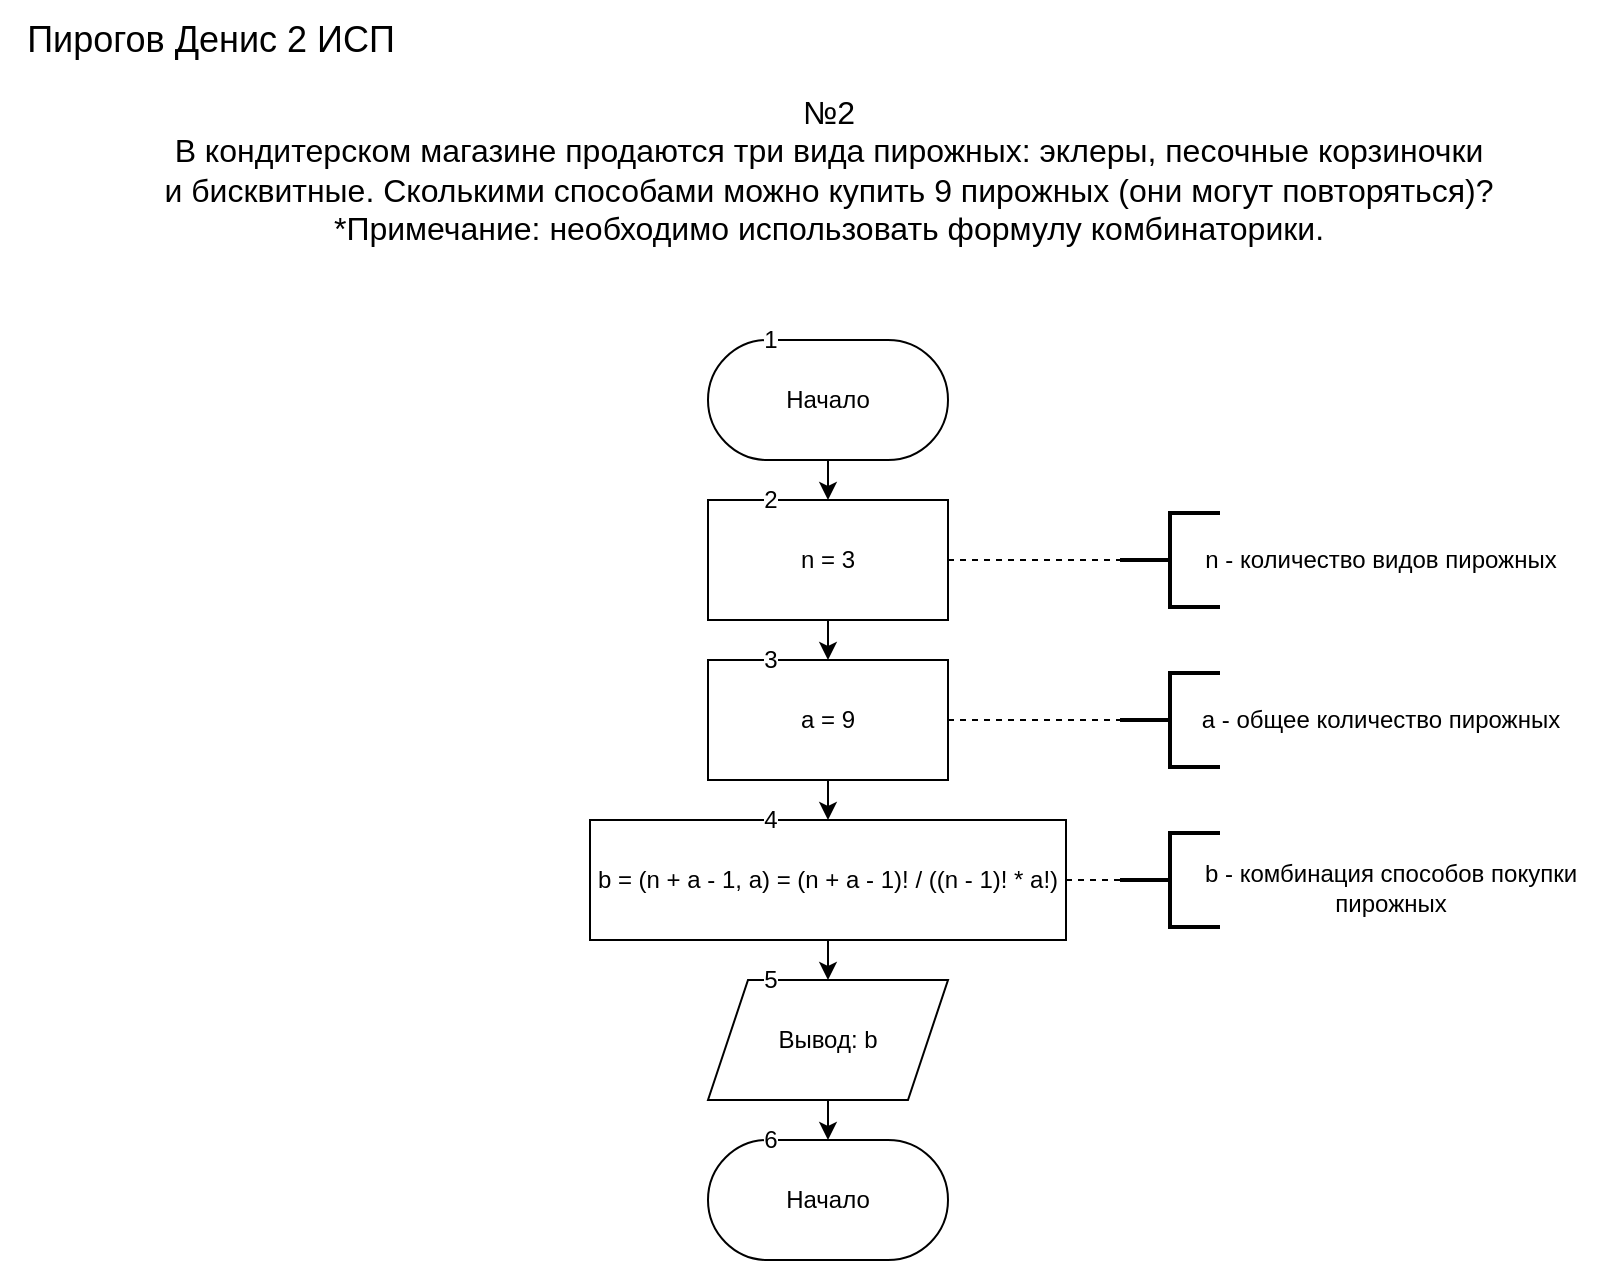 <mxfile version="22.0.4" type="device" pages="3">
  <diagram id="VXlM-bsB_AVG7MEr2hlG" name="вариант 2 задание 2">
    <mxGraphModel dx="1009" dy="550" grid="1" gridSize="10" guides="1" tooltips="1" connect="1" arrows="1" fold="1" page="1" pageScale="1" pageWidth="827" pageHeight="1169" math="0" shadow="0">
      <root>
        <mxCell id="0" />
        <mxCell id="1" parent="0" />
        <mxCell id="reueQ8cb_fLAAA-9Xz1p-1" value="&lt;font style=&quot;font-size: 18px;&quot;&gt;Пирогов Денис 2 ИСП&lt;/font&gt;" style="text;html=1;align=center;verticalAlign=middle;resizable=0;points=[];autosize=1;" parent="1" vertex="1">
          <mxGeometry width="210" height="40" as="geometry" />
        </mxCell>
        <mxCell id="reueQ8cb_fLAAA-9Xz1p-2" value="&lt;font style=&quot;font-size: 16px;&quot;&gt;№2&lt;/font&gt;&lt;div style=&quot;font-size: 16px;&quot;&gt;&lt;div style=&quot;&quot;&gt;&lt;div&gt;В кондитерском магазине продаются три вида пирожных: эклеры, песочные корзиночки&lt;/div&gt;&lt;div&gt;и бисквитные. Сколькими способами можно купить 9 пирожных (они могут повторяться)?&lt;/div&gt;&lt;div&gt;*Примечание: необходимо использовать формулу комбинаторики.&lt;/div&gt;&lt;/div&gt;&lt;/div&gt;" style="text;html=1;align=center;verticalAlign=middle;resizable=0;points=[];autosize=1;" parent="1" vertex="1">
          <mxGeometry x="69" y="40" width="690" height="90" as="geometry" />
        </mxCell>
        <mxCell id="pPmfn5CatsDgjzharsQ2-5" style="edgeStyle=orthogonalEdgeStyle;rounded=0;orthogonalLoop=1;jettySize=auto;html=1;exitX=0.5;exitY=1;exitDx=0;exitDy=0;entryX=0.5;entryY=0;entryDx=0;entryDy=0;" edge="1" parent="1" source="VqpKePB2BOsmkZLIhBc6-1" target="pPmfn5CatsDgjzharsQ2-2">
          <mxGeometry relative="1" as="geometry" />
        </mxCell>
        <mxCell id="VqpKePB2BOsmkZLIhBc6-1" value="Начало" style="rounded=1;whiteSpace=wrap;html=1;arcSize=50;" vertex="1" parent="1">
          <mxGeometry x="354" y="170" width="120" height="60" as="geometry" />
        </mxCell>
        <mxCell id="pPmfn5CatsDgjzharsQ2-1" value="1" style="text;html=1;align=center;verticalAlign=middle;resizable=0;points=[];autosize=1;strokeColor=none;fillColor=none;labelBackgroundColor=default;" vertex="1" parent="1">
          <mxGeometry x="370" y="155" width="30" height="30" as="geometry" />
        </mxCell>
        <mxCell id="pPmfn5CatsDgjzharsQ2-6" style="edgeStyle=orthogonalEdgeStyle;rounded=0;orthogonalLoop=1;jettySize=auto;html=1;exitX=0.5;exitY=1;exitDx=0;exitDy=0;entryX=0.5;entryY=0;entryDx=0;entryDy=0;" edge="1" parent="1" source="pPmfn5CatsDgjzharsQ2-2" target="pPmfn5CatsDgjzharsQ2-3">
          <mxGeometry relative="1" as="geometry" />
        </mxCell>
        <mxCell id="pPmfn5CatsDgjzharsQ2-2" value="n = 3" style="whiteSpace=wrap;html=1;" vertex="1" parent="1">
          <mxGeometry x="354" y="250" width="120" height="60" as="geometry" />
        </mxCell>
        <mxCell id="dYGcbuhhWz0yVYb5OtFS-11" style="edgeStyle=orthogonalEdgeStyle;rounded=0;orthogonalLoop=1;jettySize=auto;html=1;exitX=0.5;exitY=1;exitDx=0;exitDy=0;entryX=0.5;entryY=0;entryDx=0;entryDy=0;" edge="1" parent="1" source="pPmfn5CatsDgjzharsQ2-3" target="dYGcbuhhWz0yVYb5OtFS-10">
          <mxGeometry relative="1" as="geometry" />
        </mxCell>
        <mxCell id="pPmfn5CatsDgjzharsQ2-3" value="a = 9" style="whiteSpace=wrap;html=1;" vertex="1" parent="1">
          <mxGeometry x="354" y="330" width="120" height="60" as="geometry" />
        </mxCell>
        <mxCell id="pPmfn5CatsDgjzharsQ2-8" value="2" style="text;html=1;align=center;verticalAlign=middle;resizable=0;points=[];autosize=1;strokeColor=none;fillColor=none;labelBackgroundColor=default;" vertex="1" parent="1">
          <mxGeometry x="370" y="235" width="30" height="30" as="geometry" />
        </mxCell>
        <mxCell id="pPmfn5CatsDgjzharsQ2-9" value="3" style="text;html=1;align=center;verticalAlign=middle;resizable=0;points=[];autosize=1;strokeColor=none;fillColor=none;labelBackgroundColor=default;" vertex="1" parent="1">
          <mxGeometry x="370" y="315" width="30" height="30" as="geometry" />
        </mxCell>
        <mxCell id="dYGcbuhhWz0yVYb5OtFS-1" value="" style="endArrow=none;dashed=1;html=1;rounded=0;exitX=1;exitY=0.5;exitDx=0;exitDy=0;entryX=0;entryY=0.5;entryDx=0;entryDy=0;entryPerimeter=0;" edge="1" parent="1" target="dYGcbuhhWz0yVYb5OtFS-2" source="pPmfn5CatsDgjzharsQ2-2">
          <mxGeometry width="50" height="50" relative="1" as="geometry">
            <mxPoint x="490" y="280" as="sourcePoint" />
            <mxPoint x="676" y="270" as="targetPoint" />
          </mxGeometry>
        </mxCell>
        <mxCell id="dYGcbuhhWz0yVYb5OtFS-2" value="" style="strokeWidth=2;html=1;shape=mxgraph.flowchart.annotation_2;align=left;labelPosition=right;pointerEvents=1;" vertex="1" parent="1">
          <mxGeometry x="560" y="256.5" width="50" height="47" as="geometry" />
        </mxCell>
        <mxCell id="dYGcbuhhWz0yVYb5OtFS-3" value="n -&amp;nbsp;количество видов пирожных" style="text;html=1;align=center;verticalAlign=middle;resizable=0;points=[];autosize=1;strokeColor=none;fillColor=none;" vertex="1" parent="1">
          <mxGeometry x="590" y="265" width="200" height="30" as="geometry" />
        </mxCell>
        <mxCell id="dYGcbuhhWz0yVYb5OtFS-4" value="" style="endArrow=none;dashed=1;html=1;rounded=0;exitX=1;exitY=0.5;exitDx=0;exitDy=0;entryX=0;entryY=0.5;entryDx=0;entryDy=0;entryPerimeter=0;" edge="1" parent="1" target="dYGcbuhhWz0yVYb5OtFS-5" source="pPmfn5CatsDgjzharsQ2-3">
          <mxGeometry width="50" height="50" relative="1" as="geometry">
            <mxPoint x="480" y="360" as="sourcePoint" />
            <mxPoint x="682" y="350" as="targetPoint" />
          </mxGeometry>
        </mxCell>
        <mxCell id="dYGcbuhhWz0yVYb5OtFS-5" value="" style="strokeWidth=2;html=1;shape=mxgraph.flowchart.annotation_2;align=left;labelPosition=right;pointerEvents=1;" vertex="1" parent="1">
          <mxGeometry x="560" y="336.5" width="50" height="47" as="geometry" />
        </mxCell>
        <mxCell id="dYGcbuhhWz0yVYb5OtFS-6" value="a -&amp;nbsp;общее количество пирожных" style="text;html=1;align=center;verticalAlign=middle;resizable=0;points=[];autosize=1;strokeColor=none;fillColor=none;" vertex="1" parent="1">
          <mxGeometry x="590" y="345" width="200" height="30" as="geometry" />
        </mxCell>
        <mxCell id="dYGcbuhhWz0yVYb5OtFS-18" style="edgeStyle=orthogonalEdgeStyle;rounded=0;orthogonalLoop=1;jettySize=auto;html=1;exitX=0.5;exitY=1;exitDx=0;exitDy=0;entryX=0.5;entryY=0;entryDx=0;entryDy=0;" edge="1" parent="1" source="dYGcbuhhWz0yVYb5OtFS-10" target="dYGcbuhhWz0yVYb5OtFS-17">
          <mxGeometry relative="1" as="geometry" />
        </mxCell>
        <mxCell id="dYGcbuhhWz0yVYb5OtFS-10" value="b = (n + a - 1, a) = (n + a - 1)! / ((n - 1)! * a!)" style="rounded=0;whiteSpace=wrap;html=1;" vertex="1" parent="1">
          <mxGeometry x="295" y="410" width="238" height="60" as="geometry" />
        </mxCell>
        <mxCell id="dYGcbuhhWz0yVYb5OtFS-12" value="4" style="text;html=1;align=center;verticalAlign=middle;resizable=0;points=[];autosize=1;strokeColor=none;fillColor=none;labelBackgroundColor=default;" vertex="1" parent="1">
          <mxGeometry x="370" y="395" width="30" height="30" as="geometry" />
        </mxCell>
        <mxCell id="dYGcbuhhWz0yVYb5OtFS-14" value="b - комбинация способов покупки &lt;br&gt;пирожных" style="text;html=1;align=center;verticalAlign=middle;resizable=0;points=[];autosize=1;strokeColor=none;fillColor=none;" vertex="1" parent="1">
          <mxGeometry x="590" y="423.5" width="210" height="40" as="geometry" />
        </mxCell>
        <mxCell id="dYGcbuhhWz0yVYb5OtFS-15" value="" style="strokeWidth=2;html=1;shape=mxgraph.flowchart.annotation_2;align=left;labelPosition=right;pointerEvents=1;" vertex="1" parent="1">
          <mxGeometry x="560" y="416.5" width="50" height="47" as="geometry" />
        </mxCell>
        <mxCell id="dYGcbuhhWz0yVYb5OtFS-16" value="" style="endArrow=none;dashed=1;html=1;rounded=0;exitX=1;exitY=0.5;exitDx=0;exitDy=0;entryX=0;entryY=0.5;entryDx=0;entryDy=0;entryPerimeter=0;" edge="1" parent="1" source="dYGcbuhhWz0yVYb5OtFS-10" target="dYGcbuhhWz0yVYb5OtFS-15">
          <mxGeometry width="50" height="50" relative="1" as="geometry">
            <mxPoint x="484" y="370" as="sourcePoint" />
            <mxPoint x="546" y="370" as="targetPoint" />
          </mxGeometry>
        </mxCell>
        <mxCell id="dYGcbuhhWz0yVYb5OtFS-22" style="edgeStyle=orthogonalEdgeStyle;rounded=0;orthogonalLoop=1;jettySize=auto;html=1;exitX=0.5;exitY=1;exitDx=0;exitDy=0;entryX=0.5;entryY=0;entryDx=0;entryDy=0;" edge="1" parent="1" source="dYGcbuhhWz0yVYb5OtFS-17" target="dYGcbuhhWz0yVYb5OtFS-21">
          <mxGeometry relative="1" as="geometry" />
        </mxCell>
        <mxCell id="dYGcbuhhWz0yVYb5OtFS-17" value="Вывод: b" style="shape=parallelogram;perimeter=parallelogramPerimeter;whiteSpace=wrap;html=1;fixedSize=1;" vertex="1" parent="1">
          <mxGeometry x="354" y="490" width="120" height="60" as="geometry" />
        </mxCell>
        <mxCell id="dYGcbuhhWz0yVYb5OtFS-19" value="5" style="text;html=1;align=center;verticalAlign=middle;resizable=0;points=[];autosize=1;strokeColor=none;fillColor=none;labelBackgroundColor=default;" vertex="1" parent="1">
          <mxGeometry x="370" y="475" width="30" height="30" as="geometry" />
        </mxCell>
        <mxCell id="dYGcbuhhWz0yVYb5OtFS-21" value="Начало" style="rounded=1;whiteSpace=wrap;html=1;arcSize=50;" vertex="1" parent="1">
          <mxGeometry x="354" y="570" width="120" height="60" as="geometry" />
        </mxCell>
        <mxCell id="dYGcbuhhWz0yVYb5OtFS-23" value="6" style="text;html=1;align=center;verticalAlign=middle;resizable=0;points=[];autosize=1;strokeColor=none;fillColor=none;labelBackgroundColor=default;" vertex="1" parent="1">
          <mxGeometry x="370" y="555" width="30" height="30" as="geometry" />
        </mxCell>
      </root>
    </mxGraphModel>
  </diagram>
  <diagram name="вариант 2 задание 4" id="9o4zZcfQ91pKXa2OtvQn">
    <mxGraphModel dx="1009" dy="550" grid="1" gridSize="10" guides="1" tooltips="1" connect="1" arrows="1" fold="1" page="1" pageScale="1" pageWidth="827" pageHeight="1169" math="0" shadow="0">
      <root>
        <mxCell id="0" />
        <mxCell id="1" parent="0" />
        <mxCell id="O88mnx28sJoSBirv_F2C-1" value="&lt;font style=&quot;font-size: 18px;&quot;&gt;Пирогов Денис 2 ИСП&lt;/font&gt;" style="text;html=1;align=center;verticalAlign=middle;resizable=0;points=[];autosize=1;" parent="1" vertex="1">
          <mxGeometry width="210" height="40" as="geometry" />
        </mxCell>
        <mxCell id="O88mnx28sJoSBirv_F2C-2" value="&lt;font style=&quot;font-size: 16px;&quot;&gt;№4&lt;/font&gt;&lt;div style=&quot;font-size: 16px;&quot;&gt;&lt;div style=&quot;&quot;&gt;&lt;div&gt;Построить для заданного числа n &amp;gt; 1 последовательность Хейса: если число n четное,&lt;/div&gt;&lt;div&gt;разделить его на 2, иначе умножить его на 3 и прибавить 1. Если полученное при этом число не&lt;/div&gt;&lt;div&gt;равно 1, то эти действия повторять до тех пор, пока не получится 1. Указать наибольшее число в&lt;/div&gt;&lt;div&gt;полученной последовательности.&lt;/div&gt;&lt;/div&gt;&lt;/div&gt;" style="text;html=1;align=center;verticalAlign=middle;resizable=0;points=[];autosize=1;" parent="1" vertex="1">
          <mxGeometry x="39" y="40" width="750" height="110" as="geometry" />
        </mxCell>
        <mxCell id="r8maV4pHs4_ppKQ4ZFZG-4" style="edgeStyle=orthogonalEdgeStyle;rounded=0;orthogonalLoop=1;jettySize=auto;html=1;exitX=0.5;exitY=1;exitDx=0;exitDy=0;entryX=0.5;entryY=0;entryDx=0;entryDy=0;" edge="1" parent="1" source="r8maV4pHs4_ppKQ4ZFZG-1" target="r8maV4pHs4_ppKQ4ZFZG-3">
          <mxGeometry relative="1" as="geometry" />
        </mxCell>
        <mxCell id="r8maV4pHs4_ppKQ4ZFZG-1" value="Начало" style="rounded=1;whiteSpace=wrap;html=1;arcSize=50;" vertex="1" parent="1">
          <mxGeometry x="354" y="170" width="120" height="60" as="geometry" />
        </mxCell>
        <mxCell id="uO7CDyvssNfR2wEjTelZ-3" style="edgeStyle=orthogonalEdgeStyle;rounded=0;orthogonalLoop=1;jettySize=auto;html=1;exitX=0.5;exitY=1;exitDx=0;exitDy=0;entryX=0.5;entryY=0;entryDx=0;entryDy=0;" edge="1" parent="1" source="r8maV4pHs4_ppKQ4ZFZG-3" target="uO7CDyvssNfR2wEjTelZ-1">
          <mxGeometry relative="1" as="geometry" />
        </mxCell>
        <mxCell id="r8maV4pHs4_ppKQ4ZFZG-3" value="Ввод: n" style="shape=parallelogram;perimeter=parallelogramPerimeter;whiteSpace=wrap;html=1;fixedSize=1;" vertex="1" parent="1">
          <mxGeometry x="354" y="250" width="120" height="60" as="geometry" />
        </mxCell>
        <mxCell id="r8maV4pHs4_ppKQ4ZFZG-13" style="edgeStyle=orthogonalEdgeStyle;rounded=0;orthogonalLoop=1;jettySize=auto;html=1;exitX=0.5;exitY=1;exitDx=0;exitDy=0;" edge="1" parent="1" source="r8maV4pHs4_ppKQ4ZFZG-5" target="r8maV4pHs4_ppKQ4ZFZG-12">
          <mxGeometry relative="1" as="geometry" />
        </mxCell>
        <mxCell id="r8maV4pHs4_ppKQ4ZFZG-26" style="edgeStyle=orthogonalEdgeStyle;rounded=0;orthogonalLoop=1;jettySize=auto;html=1;exitX=1;exitY=0.5;exitDx=0;exitDy=0;entryX=0.5;entryY=0;entryDx=0;entryDy=0;" edge="1" parent="1" source="r8maV4pHs4_ppKQ4ZFZG-5" target="r8maV4pHs4_ppKQ4ZFZG-25">
          <mxGeometry relative="1" as="geometry">
            <Array as="points">
              <mxPoint x="680" y="445" />
              <mxPoint x="680" y="970" />
              <mxPoint x="414" y="970" />
            </Array>
          </mxGeometry>
        </mxCell>
        <mxCell id="r8maV4pHs4_ppKQ4ZFZG-5" value="n = 1" style="rhombus;whiteSpace=wrap;html=1;" vertex="1" parent="1">
          <mxGeometry x="356" y="410" width="116" height="70" as="geometry" />
        </mxCell>
        <mxCell id="r8maV4pHs4_ppKQ4ZFZG-7" value="Конец" style="rounded=1;whiteSpace=wrap;html=1;arcSize=50;" vertex="1" parent="1">
          <mxGeometry x="354" y="1064" width="120" height="60" as="geometry" />
        </mxCell>
        <mxCell id="r8maV4pHs4_ppKQ4ZFZG-9" value="Да" style="text;html=1;align=center;verticalAlign=middle;resizable=0;points=[];autosize=1;strokeColor=none;fillColor=none;" vertex="1" parent="1">
          <mxGeometry x="470" y="418" width="40" height="30" as="geometry" />
        </mxCell>
        <mxCell id="r8maV4pHs4_ppKQ4ZFZG-10" value="Нет" style="text;html=1;align=center;verticalAlign=middle;resizable=0;points=[];autosize=1;strokeColor=none;fillColor=none;" vertex="1" parent="1">
          <mxGeometry x="414" y="480" width="40" height="30" as="geometry" />
        </mxCell>
        <mxCell id="r8maV4pHs4_ppKQ4ZFZG-15" style="edgeStyle=orthogonalEdgeStyle;rounded=0;orthogonalLoop=1;jettySize=auto;html=1;exitX=1;exitY=0.5;exitDx=0;exitDy=0;entryX=0.5;entryY=0;entryDx=0;entryDy=0;" edge="1" parent="1" source="r8maV4pHs4_ppKQ4ZFZG-12" target="r8maV4pHs4_ppKQ4ZFZG-22">
          <mxGeometry relative="1" as="geometry">
            <mxPoint x="520" y="600" as="targetPoint" />
          </mxGeometry>
        </mxCell>
        <mxCell id="r8maV4pHs4_ppKQ4ZFZG-16" style="edgeStyle=orthogonalEdgeStyle;rounded=0;orthogonalLoop=1;jettySize=auto;html=1;exitX=0;exitY=0.5;exitDx=0;exitDy=0;entryX=0.5;entryY=0;entryDx=0;entryDy=0;" edge="1" parent="1" source="r8maV4pHs4_ppKQ4ZFZG-12" target="r8maV4pHs4_ppKQ4ZFZG-20">
          <mxGeometry relative="1" as="geometry">
            <mxPoint x="300" y="600" as="targetPoint" />
          </mxGeometry>
        </mxCell>
        <mxCell id="r8maV4pHs4_ppKQ4ZFZG-12" value="n % 2 == 0" style="rhombus;whiteSpace=wrap;html=1;" vertex="1" parent="1">
          <mxGeometry x="356" y="510" width="116" height="70" as="geometry" />
        </mxCell>
        <mxCell id="r8maV4pHs4_ppKQ4ZFZG-17" value="Да" style="text;html=1;align=center;verticalAlign=middle;resizable=0;points=[];autosize=1;strokeColor=none;fillColor=none;" vertex="1" parent="1">
          <mxGeometry x="320" y="518" width="40" height="30" as="geometry" />
        </mxCell>
        <mxCell id="r8maV4pHs4_ppKQ4ZFZG-18" value="Нет" style="text;html=1;align=center;verticalAlign=middle;resizable=0;points=[];autosize=1;strokeColor=none;fillColor=none;" vertex="1" parent="1">
          <mxGeometry x="470" y="518" width="40" height="30" as="geometry" />
        </mxCell>
        <mxCell id="uO7CDyvssNfR2wEjTelZ-5" style="edgeStyle=orthogonalEdgeStyle;rounded=0;orthogonalLoop=1;jettySize=auto;html=1;exitX=0.5;exitY=1;exitDx=0;exitDy=0;entryX=0.5;entryY=0;entryDx=0;entryDy=0;" edge="1" parent="1" source="r8maV4pHs4_ppKQ4ZFZG-20" target="uO7CDyvssNfR2wEjTelZ-4">
          <mxGeometry relative="1" as="geometry" />
        </mxCell>
        <mxCell id="r8maV4pHs4_ppKQ4ZFZG-20" value="n = n / 2" style="rounded=0;whiteSpace=wrap;html=1;" vertex="1" parent="1">
          <mxGeometry x="240" y="600" width="120" height="60" as="geometry" />
        </mxCell>
        <mxCell id="uO7CDyvssNfR2wEjTelZ-6" style="edgeStyle=orthogonalEdgeStyle;rounded=0;orthogonalLoop=1;jettySize=auto;html=1;exitX=0.5;exitY=1;exitDx=0;exitDy=0;entryX=0.5;entryY=0;entryDx=0;entryDy=0;" edge="1" parent="1" source="r8maV4pHs4_ppKQ4ZFZG-22" target="uO7CDyvssNfR2wEjTelZ-4">
          <mxGeometry relative="1" as="geometry" />
        </mxCell>
        <mxCell id="r8maV4pHs4_ppKQ4ZFZG-22" value="n = n * 3 + 1" style="rounded=0;whiteSpace=wrap;html=1;" vertex="1" parent="1">
          <mxGeometry x="460" y="600" width="120" height="60" as="geometry" />
        </mxCell>
        <mxCell id="r8maV4pHs4_ppKQ4ZFZG-36" style="edgeStyle=orthogonalEdgeStyle;rounded=0;orthogonalLoop=1;jettySize=auto;html=1;exitX=0.5;exitY=1;exitDx=0;exitDy=0;entryX=0.5;entryY=0;entryDx=0;entryDy=0;" edge="1" parent="1" source="r8maV4pHs4_ppKQ4ZFZG-25" target="r8maV4pHs4_ppKQ4ZFZG-7">
          <mxGeometry relative="1" as="geometry" />
        </mxCell>
        <mxCell id="r8maV4pHs4_ppKQ4ZFZG-25" value="Вывод: max" style="shape=parallelogram;perimeter=parallelogramPerimeter;whiteSpace=wrap;html=1;fixedSize=1;" vertex="1" parent="1">
          <mxGeometry x="354" y="984" width="120" height="60" as="geometry" />
        </mxCell>
        <mxCell id="r8maV4pHs4_ppKQ4ZFZG-27" value="1" style="text;html=1;align=center;verticalAlign=middle;resizable=0;points=[];autosize=1;strokeColor=none;fillColor=none;labelBackgroundColor=default;" vertex="1" parent="1">
          <mxGeometry x="370" y="155" width="30" height="30" as="geometry" />
        </mxCell>
        <mxCell id="r8maV4pHs4_ppKQ4ZFZG-28" value="2" style="text;html=1;align=center;verticalAlign=middle;resizable=0;points=[];autosize=1;strokeColor=none;fillColor=none;labelBackgroundColor=default;" vertex="1" parent="1">
          <mxGeometry x="370" y="235" width="30" height="30" as="geometry" />
        </mxCell>
        <mxCell id="r8maV4pHs4_ppKQ4ZFZG-29" value="4" style="text;html=1;align=center;verticalAlign=middle;resizable=0;points=[];autosize=1;strokeColor=none;fillColor=none;labelBackgroundColor=default;" vertex="1" parent="1">
          <mxGeometry x="370" y="413" width="30" height="30" as="geometry" />
        </mxCell>
        <mxCell id="r8maV4pHs4_ppKQ4ZFZG-31" value="5" style="text;html=1;align=center;verticalAlign=middle;resizable=0;points=[];autosize=1;strokeColor=none;fillColor=none;labelBackgroundColor=default;" vertex="1" parent="1">
          <mxGeometry x="370" y="511" width="30" height="30" as="geometry" />
        </mxCell>
        <mxCell id="r8maV4pHs4_ppKQ4ZFZG-32" value="6" style="text;html=1;align=center;verticalAlign=middle;resizable=0;points=[];autosize=1;strokeColor=none;fillColor=none;labelBackgroundColor=default;" vertex="1" parent="1">
          <mxGeometry x="240" y="586" width="30" height="30" as="geometry" />
        </mxCell>
        <mxCell id="r8maV4pHs4_ppKQ4ZFZG-33" value="7" style="text;html=1;align=center;verticalAlign=middle;resizable=0;points=[];autosize=1;strokeColor=none;fillColor=none;labelBackgroundColor=default;" vertex="1" parent="1">
          <mxGeometry x="460" y="586" width="30" height="30" as="geometry" />
        </mxCell>
        <mxCell id="r8maV4pHs4_ppKQ4ZFZG-34" value="10" style="text;html=1;align=center;verticalAlign=middle;resizable=0;points=[];autosize=1;strokeColor=none;fillColor=none;labelBackgroundColor=default;" vertex="1" parent="1">
          <mxGeometry x="365" y="970" width="40" height="30" as="geometry" />
        </mxCell>
        <mxCell id="r8maV4pHs4_ppKQ4ZFZG-35" value="11" style="text;html=1;align=center;verticalAlign=middle;resizable=0;points=[];autosize=1;strokeColor=none;fillColor=none;labelBackgroundColor=default;" vertex="1" parent="1">
          <mxGeometry x="365" y="1050" width="40" height="30" as="geometry" />
        </mxCell>
        <mxCell id="r8maV4pHs4_ppKQ4ZFZG-37" value="" style="endArrow=none;dashed=1;html=1;rounded=0;exitX=1;exitY=0.5;exitDx=0;exitDy=0;entryX=0;entryY=0.5;entryDx=0;entryDy=0;entryPerimeter=0;" edge="1" parent="1" source="r8maV4pHs4_ppKQ4ZFZG-3" target="r8maV4pHs4_ppKQ4ZFZG-38">
          <mxGeometry width="50" height="50" relative="1" as="geometry">
            <mxPoint x="600" y="320" as="sourcePoint" />
            <mxPoint x="650" y="270" as="targetPoint" />
          </mxGeometry>
        </mxCell>
        <mxCell id="r8maV4pHs4_ppKQ4ZFZG-38" value="" style="strokeWidth=2;html=1;shape=mxgraph.flowchart.annotation_2;align=left;labelPosition=right;pointerEvents=1;" vertex="1" parent="1">
          <mxGeometry x="510" y="256.5" width="50" height="47" as="geometry" />
        </mxCell>
        <mxCell id="r8maV4pHs4_ppKQ4ZFZG-39" value="n - натуральное число" style="text;html=1;align=center;verticalAlign=middle;resizable=0;points=[];autosize=1;strokeColor=none;fillColor=none;" vertex="1" parent="1">
          <mxGeometry x="540" y="265" width="150" height="30" as="geometry" />
        </mxCell>
        <mxCell id="uO7CDyvssNfR2wEjTelZ-2" style="edgeStyle=orthogonalEdgeStyle;rounded=0;orthogonalLoop=1;jettySize=auto;html=1;exitX=0.5;exitY=1;exitDx=0;exitDy=0;entryX=0.5;entryY=0;entryDx=0;entryDy=0;" edge="1" parent="1" source="uO7CDyvssNfR2wEjTelZ-1" target="r8maV4pHs4_ppKQ4ZFZG-5">
          <mxGeometry relative="1" as="geometry" />
        </mxCell>
        <mxCell id="uO7CDyvssNfR2wEjTelZ-1" value="max = n" style="rounded=0;whiteSpace=wrap;html=1;" vertex="1" parent="1">
          <mxGeometry x="354" y="330" width="120" height="60" as="geometry" />
        </mxCell>
        <mxCell id="uO7CDyvssNfR2wEjTelZ-7" style="edgeStyle=orthogonalEdgeStyle;rounded=0;orthogonalLoop=1;jettySize=auto;html=1;exitX=0;exitY=0.5;exitDx=0;exitDy=0;entryX=0.5;entryY=0;entryDx=0;entryDy=0;" edge="1" parent="1" source="uO7CDyvssNfR2wEjTelZ-4" target="uO7CDyvssNfR2wEjTelZ-9">
          <mxGeometry relative="1" as="geometry">
            <mxPoint x="300" y="790" as="targetPoint" />
          </mxGeometry>
        </mxCell>
        <mxCell id="uO7CDyvssNfR2wEjTelZ-8" style="edgeStyle=orthogonalEdgeStyle;rounded=0;orthogonalLoop=1;jettySize=auto;html=1;exitX=1;exitY=0.5;exitDx=0;exitDy=0;" edge="1" parent="1" source="uO7CDyvssNfR2wEjTelZ-4">
          <mxGeometry relative="1" as="geometry">
            <mxPoint x="413" y="400" as="targetPoint" />
            <mxPoint x="475" y="745" as="sourcePoint" />
            <Array as="points">
              <mxPoint x="520" y="745" />
              <mxPoint x="520" y="910" />
              <mxPoint x="223" y="910" />
              <mxPoint x="223" y="400" />
            </Array>
          </mxGeometry>
        </mxCell>
        <mxCell id="uO7CDyvssNfR2wEjTelZ-4" value="n &amp;gt; max" style="rhombus;whiteSpace=wrap;html=1;" vertex="1" parent="1">
          <mxGeometry x="356" y="710" width="116" height="70" as="geometry" />
        </mxCell>
        <mxCell id="uO7CDyvssNfR2wEjTelZ-13" style="edgeStyle=orthogonalEdgeStyle;rounded=0;orthogonalLoop=1;jettySize=auto;html=1;exitX=0.5;exitY=1;exitDx=0;exitDy=0;" edge="1" parent="1">
          <mxGeometry relative="1" as="geometry">
            <mxPoint x="414" y="400" as="targetPoint" />
            <mxPoint x="304" y="850" as="sourcePoint" />
            <Array as="points">
              <mxPoint x="300" y="850" />
              <mxPoint x="300" y="910" />
              <mxPoint x="224" y="910" />
              <mxPoint x="224" y="400" />
            </Array>
          </mxGeometry>
        </mxCell>
        <mxCell id="uO7CDyvssNfR2wEjTelZ-9" value="max = n" style="rounded=0;whiteSpace=wrap;html=1;" vertex="1" parent="1">
          <mxGeometry x="240" y="790" width="120" height="60" as="geometry" />
        </mxCell>
        <mxCell id="uO7CDyvssNfR2wEjTelZ-11" value="Да" style="text;html=1;align=center;verticalAlign=middle;resizable=0;points=[];autosize=1;strokeColor=none;fillColor=none;" vertex="1" parent="1">
          <mxGeometry x="320" y="720" width="40" height="30" as="geometry" />
        </mxCell>
        <mxCell id="uO7CDyvssNfR2wEjTelZ-12" value="Нет" style="text;html=1;align=center;verticalAlign=middle;resizable=0;points=[];autosize=1;strokeColor=none;fillColor=none;" vertex="1" parent="1">
          <mxGeometry x="470" y="720" width="40" height="30" as="geometry" />
        </mxCell>
        <mxCell id="uO7CDyvssNfR2wEjTelZ-14" value="8" style="text;html=1;align=center;verticalAlign=middle;resizable=0;points=[];autosize=1;strokeColor=none;fillColor=none;labelBackgroundColor=default;" vertex="1" parent="1">
          <mxGeometry x="370" y="713" width="30" height="30" as="geometry" />
        </mxCell>
        <mxCell id="uO7CDyvssNfR2wEjTelZ-15" value="3" style="text;html=1;align=center;verticalAlign=middle;resizable=0;points=[];autosize=1;strokeColor=none;fillColor=none;labelBackgroundColor=default;" vertex="1" parent="1">
          <mxGeometry x="370" y="315" width="30" height="30" as="geometry" />
        </mxCell>
        <mxCell id="uO7CDyvssNfR2wEjTelZ-16" value="9" style="text;html=1;align=center;verticalAlign=middle;resizable=0;points=[];autosize=1;strokeColor=none;fillColor=none;labelBackgroundColor=default;" vertex="1" parent="1">
          <mxGeometry x="240" y="775" width="30" height="30" as="geometry" />
        </mxCell>
        <mxCell id="Ha0QxjyXnYgZCjIFDe6v-1" value="" style="endArrow=none;dashed=1;html=1;rounded=0;exitX=1;exitY=0.5;exitDx=0;exitDy=0;entryX=0;entryY=0.5;entryDx=0;entryDy=0;entryPerimeter=0;" edge="1" parent="1" target="Ha0QxjyXnYgZCjIFDe6v-2" source="uO7CDyvssNfR2wEjTelZ-1">
          <mxGeometry width="50" height="50" relative="1" as="geometry">
            <mxPoint x="464" y="360" as="sourcePoint" />
            <mxPoint x="650" y="350" as="targetPoint" />
          </mxGeometry>
        </mxCell>
        <mxCell id="Ha0QxjyXnYgZCjIFDe6v-2" value="" style="strokeWidth=2;html=1;shape=mxgraph.flowchart.annotation_2;align=left;labelPosition=right;pointerEvents=1;" vertex="1" parent="1">
          <mxGeometry x="510" y="336.5" width="50" height="47" as="geometry" />
        </mxCell>
        <mxCell id="Ha0QxjyXnYgZCjIFDe6v-3" value="max - наиб. ч. получ. последовательности" style="text;html=1;align=center;verticalAlign=middle;resizable=0;points=[];autosize=1;strokeColor=none;fillColor=none;" vertex="1" parent="1">
          <mxGeometry x="540" y="345" width="260" height="30" as="geometry" />
        </mxCell>
      </root>
    </mxGraphModel>
  </diagram>
  <diagram id="O2kdx0yKMvYgpr8YUL7c" name="вариант 2 задание 6">
    <mxGraphModel dx="1009" dy="550" grid="1" gridSize="10" guides="1" tooltips="1" connect="1" arrows="1" fold="1" page="1" pageScale="1" pageWidth="827" pageHeight="1169" math="0" shadow="0">
      <root>
        <mxCell id="0" />
        <mxCell id="1" parent="0" />
        <mxCell id="lkudUAOqQoyujNQaPKHV-1" value="&lt;font style=&quot;font-size: 18px;&quot;&gt;Пирогов Денис 2 ИСП&lt;/font&gt;" style="text;html=1;align=center;verticalAlign=middle;resizable=0;points=[];autosize=1;" parent="1" vertex="1">
          <mxGeometry width="210" height="40" as="geometry" />
        </mxCell>
        <mxCell id="lkudUAOqQoyujNQaPKHV-2" value="&lt;font style=&quot;font-size: 16px;&quot;&gt;№6&lt;/font&gt;&lt;div style=&quot;font-size: 16px;&quot;&gt;&lt;div style=&quot;&quot;&gt;&lt;div&gt;Найти произведение всех чисел кратных 2 на интервале [1; 256] и вывести их&lt;/div&gt;&lt;div&gt;количество.&lt;/div&gt;&lt;/div&gt;&lt;/div&gt;" style="text;html=1;align=center;verticalAlign=middle;resizable=0;points=[];autosize=1;" parent="1" vertex="1">
          <mxGeometry x="114" y="50" width="600" height="70" as="geometry" />
        </mxCell>
        <mxCell id="U52VDKsrC8M5etdKIEQg-5" style="edgeStyle=orthogonalEdgeStyle;rounded=0;orthogonalLoop=1;jettySize=auto;html=1;exitX=0.5;exitY=1;exitDx=0;exitDy=0;entryX=0.5;entryY=0;entryDx=0;entryDy=0;" edge="1" parent="1" source="gsCghcCktnAi9SPokr2p-1" target="U52VDKsrC8M5etdKIEQg-2">
          <mxGeometry relative="1" as="geometry" />
        </mxCell>
        <mxCell id="gsCghcCktnAi9SPokr2p-1" value="Начало" style="rounded=1;whiteSpace=wrap;html=1;arcSize=50;" vertex="1" parent="1">
          <mxGeometry x="354" y="170" width="120" height="60" as="geometry" />
        </mxCell>
        <mxCell id="U52VDKsrC8M5etdKIEQg-1" value="1" style="text;html=1;align=center;verticalAlign=middle;resizable=0;points=[];autosize=1;strokeColor=none;fillColor=none;labelBackgroundColor=default;" vertex="1" parent="1">
          <mxGeometry x="370" y="155" width="30" height="30" as="geometry" />
        </mxCell>
        <mxCell id="U52VDKsrC8M5etdKIEQg-6" style="edgeStyle=orthogonalEdgeStyle;rounded=0;orthogonalLoop=1;jettySize=auto;html=1;exitX=0.5;exitY=1;exitDx=0;exitDy=0;entryX=0.5;entryY=0;entryDx=0;entryDy=0;" edge="1" parent="1" source="U52VDKsrC8M5etdKIEQg-2" target="U52VDKsrC8M5etdKIEQg-3">
          <mxGeometry relative="1" as="geometry" />
        </mxCell>
        <mxCell id="U52VDKsrC8M5etdKIEQg-2" value="a = 1" style="whiteSpace=wrap;html=1;" vertex="1" parent="1">
          <mxGeometry x="354" y="250" width="120" height="60" as="geometry" />
        </mxCell>
        <mxCell id="U52VDKsrC8M5etdKIEQg-7" style="edgeStyle=orthogonalEdgeStyle;rounded=0;orthogonalLoop=1;jettySize=auto;html=1;exitX=0.5;exitY=1;exitDx=0;exitDy=0;entryX=0.5;entryY=0;entryDx=0;entryDy=0;" edge="1" parent="1" source="U52VDKsrC8M5etdKIEQg-3" target="U52VDKsrC8M5etdKIEQg-4">
          <mxGeometry relative="1" as="geometry" />
        </mxCell>
        <mxCell id="U52VDKsrC8M5etdKIEQg-3" value="b = 0" style="whiteSpace=wrap;html=1;" vertex="1" parent="1">
          <mxGeometry x="354" y="330" width="120" height="60" as="geometry" />
        </mxCell>
        <mxCell id="U52VDKsrC8M5etdKIEQg-24" style="edgeStyle=orthogonalEdgeStyle;rounded=0;orthogonalLoop=1;jettySize=auto;html=1;exitX=0.5;exitY=1;exitDx=0;exitDy=0;entryX=0.5;entryY=0;entryDx=0;entryDy=0;" edge="1" parent="1" source="U52VDKsrC8M5etdKIEQg-4" target="U52VDKsrC8M5etdKIEQg-23">
          <mxGeometry relative="1" as="geometry" />
        </mxCell>
        <mxCell id="U52VDKsrC8M5etdKIEQg-4" value="n = 1" style="whiteSpace=wrap;html=1;" vertex="1" parent="1">
          <mxGeometry x="354" y="410" width="120" height="60" as="geometry" />
        </mxCell>
        <mxCell id="U52VDKsrC8M5etdKIEQg-8" value="" style="strokeWidth=2;html=1;shape=mxgraph.flowchart.annotation_2;align=left;labelPosition=right;pointerEvents=1;" vertex="1" parent="1">
          <mxGeometry x="530" y="255" width="50" height="50" as="geometry" />
        </mxCell>
        <mxCell id="U52VDKsrC8M5etdKIEQg-10" value="" style="endArrow=none;dashed=1;html=1;rounded=0;exitX=1;exitY=0.5;exitDx=0;exitDy=0;entryX=0;entryY=0.5;entryDx=0;entryDy=0;entryPerimeter=0;" edge="1" parent="1" source="U52VDKsrC8M5etdKIEQg-2" target="U52VDKsrC8M5etdKIEQg-8">
          <mxGeometry width="50" height="50" relative="1" as="geometry">
            <mxPoint x="520" y="370" as="sourcePoint" />
            <mxPoint x="570" y="320" as="targetPoint" />
          </mxGeometry>
        </mxCell>
        <mxCell id="U52VDKsrC8M5etdKIEQg-11" value="" style="strokeWidth=2;html=1;shape=mxgraph.flowchart.annotation_2;align=left;labelPosition=right;pointerEvents=1;" vertex="1" parent="1">
          <mxGeometry x="530" y="335" width="50" height="50" as="geometry" />
        </mxCell>
        <mxCell id="U52VDKsrC8M5etdKIEQg-12" value="" style="endArrow=none;dashed=1;html=1;rounded=0;entryX=0;entryY=0.5;entryDx=0;entryDy=0;entryPerimeter=0;exitX=1;exitY=0.5;exitDx=0;exitDy=0;" edge="1" parent="1" target="U52VDKsrC8M5etdKIEQg-11" source="U52VDKsrC8M5etdKIEQg-3">
          <mxGeometry width="50" height="50" relative="1" as="geometry">
            <mxPoint x="490" y="370" as="sourcePoint" />
            <mxPoint x="570" y="400" as="targetPoint" />
          </mxGeometry>
        </mxCell>
        <mxCell id="U52VDKsrC8M5etdKIEQg-13" value="" style="strokeWidth=2;html=1;shape=mxgraph.flowchart.annotation_2;align=left;labelPosition=right;pointerEvents=1;" vertex="1" parent="1">
          <mxGeometry x="530" y="415" width="50" height="50" as="geometry" />
        </mxCell>
        <mxCell id="U52VDKsrC8M5etdKIEQg-14" value="" style="endArrow=none;dashed=1;html=1;rounded=0;entryX=0;entryY=0.5;entryDx=0;entryDy=0;entryPerimeter=0;exitX=1;exitY=0.5;exitDx=0;exitDy=0;" edge="1" parent="1" target="U52VDKsrC8M5etdKIEQg-13" source="U52VDKsrC8M5etdKIEQg-4">
          <mxGeometry width="50" height="50" relative="1" as="geometry">
            <mxPoint x="490" y="460" as="sourcePoint" />
            <mxPoint x="570" y="480" as="targetPoint" />
          </mxGeometry>
        </mxCell>
        <mxCell id="U52VDKsrC8M5etdKIEQg-16" value="a -&amp;nbsp;произведение чисел" style="text;html=1;align=center;verticalAlign=middle;resizable=0;points=[];autosize=1;strokeColor=none;fillColor=none;" vertex="1" parent="1">
          <mxGeometry x="560" y="265" width="150" height="30" as="geometry" />
        </mxCell>
        <mxCell id="U52VDKsrC8M5etdKIEQg-17" value="b - количество чисел кратных 2" style="text;html=1;align=center;verticalAlign=middle;resizable=0;points=[];autosize=1;strokeColor=none;fillColor=none;" vertex="1" parent="1">
          <mxGeometry x="560" y="345" width="200" height="30" as="geometry" />
        </mxCell>
        <mxCell id="U52VDKsrC8M5etdKIEQg-19" value="a -&amp;nbsp;текущее число в интервале [1; 256]" style="text;html=1;align=center;verticalAlign=middle;resizable=0;points=[];autosize=1;strokeColor=none;fillColor=none;" vertex="1" parent="1">
          <mxGeometry x="560" y="425" width="240" height="30" as="geometry" />
        </mxCell>
        <mxCell id="U52VDKsrC8M5etdKIEQg-20" value="2" style="text;html=1;align=center;verticalAlign=middle;resizable=0;points=[];autosize=1;strokeColor=none;fillColor=none;labelBackgroundColor=default;" vertex="1" parent="1">
          <mxGeometry x="370" y="235" width="30" height="30" as="geometry" />
        </mxCell>
        <mxCell id="U52VDKsrC8M5etdKIEQg-21" value="3" style="text;html=1;align=center;verticalAlign=middle;resizable=0;points=[];autosize=1;strokeColor=none;fillColor=none;labelBackgroundColor=default;" vertex="1" parent="1">
          <mxGeometry x="370" y="315" width="30" height="30" as="geometry" />
        </mxCell>
        <mxCell id="U52VDKsrC8M5etdKIEQg-22" value="4" style="text;html=1;align=center;verticalAlign=middle;resizable=0;points=[];autosize=1;strokeColor=none;fillColor=none;labelBackgroundColor=default;" vertex="1" parent="1">
          <mxGeometry x="370" y="395" width="30" height="30" as="geometry" />
        </mxCell>
        <mxCell id="U52VDKsrC8M5etdKIEQg-27" style="edgeStyle=orthogonalEdgeStyle;rounded=0;orthogonalLoop=1;jettySize=auto;html=1;exitX=0;exitY=0.5;exitDx=0;exitDy=0;entryX=0.5;entryY=0;entryDx=0;entryDy=0;" edge="1" parent="1" source="U52VDKsrC8M5etdKIEQg-23" target="U52VDKsrC8M5etdKIEQg-32">
          <mxGeometry relative="1" as="geometry">
            <mxPoint x="240" y="600" as="targetPoint" />
          </mxGeometry>
        </mxCell>
        <mxCell id="U52VDKsrC8M5etdKIEQg-28" style="edgeStyle=orthogonalEdgeStyle;rounded=0;orthogonalLoop=1;jettySize=auto;html=1;exitX=1;exitY=0.5;exitDx=0;exitDy=0;entryX=0.5;entryY=0;entryDx=0;entryDy=0;" edge="1" parent="1" source="U52VDKsrC8M5etdKIEQg-23" target="jTh_uWazfLcOw-Y5TD-O-1">
          <mxGeometry relative="1" as="geometry">
            <mxPoint x="560" y="600" as="targetPoint" />
          </mxGeometry>
        </mxCell>
        <mxCell id="U52VDKsrC8M5etdKIEQg-23" value="n &amp;gt; 256" style="rhombus;whiteSpace=wrap;html=1;" vertex="1" parent="1">
          <mxGeometry x="356" y="490" width="116" height="70" as="geometry" />
        </mxCell>
        <mxCell id="U52VDKsrC8M5etdKIEQg-25" value="5" style="text;html=1;align=center;verticalAlign=middle;resizable=0;points=[];autosize=1;strokeColor=none;fillColor=none;labelBackgroundColor=default;" vertex="1" parent="1">
          <mxGeometry x="370" y="492" width="30" height="30" as="geometry" />
        </mxCell>
        <mxCell id="U52VDKsrC8M5etdKIEQg-26" value="Да" style="text;html=1;align=center;verticalAlign=middle;resizable=0;points=[];autosize=1;strokeColor=none;fillColor=none;" vertex="1" parent="1">
          <mxGeometry x="316" y="500" width="40" height="30" as="geometry" />
        </mxCell>
        <mxCell id="U52VDKsrC8M5etdKIEQg-29" value="Нет" style="text;html=1;align=center;verticalAlign=middle;resizable=0;points=[];autosize=1;strokeColor=none;fillColor=none;" vertex="1" parent="1">
          <mxGeometry x="472" y="500" width="40" height="30" as="geometry" />
        </mxCell>
        <mxCell id="U52VDKsrC8M5etdKIEQg-34" style="edgeStyle=orthogonalEdgeStyle;rounded=0;orthogonalLoop=1;jettySize=auto;html=1;exitX=0.5;exitY=1;exitDx=0;exitDy=0;entryX=0.5;entryY=0;entryDx=0;entryDy=0;" edge="1" parent="1" source="U52VDKsrC8M5etdKIEQg-32" target="U52VDKsrC8M5etdKIEQg-33">
          <mxGeometry relative="1" as="geometry" />
        </mxCell>
        <mxCell id="U52VDKsrC8M5etdKIEQg-32" value="Вывод: a, b" style="shape=parallelogram;perimeter=parallelogramPerimeter;whiteSpace=wrap;html=1;fixedSize=1;" vertex="1" parent="1">
          <mxGeometry x="180" y="870" width="120" height="60" as="geometry" />
        </mxCell>
        <mxCell id="U52VDKsrC8M5etdKIEQg-33" value="Конец" style="rounded=1;whiteSpace=wrap;html=1;arcSize=50;" vertex="1" parent="1">
          <mxGeometry x="180" y="960" width="120" height="60" as="geometry" />
        </mxCell>
        <mxCell id="jTh_uWazfLcOw-Y5TD-O-2" style="edgeStyle=orthogonalEdgeStyle;rounded=0;orthogonalLoop=1;jettySize=auto;html=1;exitX=0;exitY=0.5;exitDx=0;exitDy=0;entryX=0.5;entryY=0;entryDx=0;entryDy=0;" edge="1" parent="1" source="jTh_uWazfLcOw-Y5TD-O-1" target="jTh_uWazfLcOw-Y5TD-O-7">
          <mxGeometry relative="1" as="geometry">
            <mxPoint x="440" y="690" as="targetPoint" />
          </mxGeometry>
        </mxCell>
        <mxCell id="jTh_uWazfLcOw-Y5TD-O-3" style="edgeStyle=orthogonalEdgeStyle;rounded=0;orthogonalLoop=1;jettySize=auto;html=1;exitX=1;exitY=0.5;exitDx=0;exitDy=0;entryX=0.5;entryY=0;entryDx=0;entryDy=0;" edge="1" parent="1" source="jTh_uWazfLcOw-Y5TD-O-1" target="jTh_uWazfLcOw-Y5TD-O-6">
          <mxGeometry relative="1" as="geometry">
            <mxPoint x="670" y="690" as="targetPoint" />
          </mxGeometry>
        </mxCell>
        <mxCell id="jTh_uWazfLcOw-Y5TD-O-1" value="n % 2 == 0" style="rhombus;whiteSpace=wrap;html=1;" vertex="1" parent="1">
          <mxGeometry x="497" y="600" width="116" height="70" as="geometry" />
        </mxCell>
        <mxCell id="jTh_uWazfLcOw-Y5TD-O-4" value="Да" style="text;html=1;align=center;verticalAlign=middle;resizable=0;points=[];autosize=1;strokeColor=none;fillColor=none;" vertex="1" parent="1">
          <mxGeometry x="460" y="608" width="40" height="30" as="geometry" />
        </mxCell>
        <mxCell id="jTh_uWazfLcOw-Y5TD-O-5" value="Нет" style="text;html=1;align=center;verticalAlign=middle;resizable=0;points=[];autosize=1;strokeColor=none;fillColor=none;" vertex="1" parent="1">
          <mxGeometry x="613" y="608" width="40" height="30" as="geometry" />
        </mxCell>
        <mxCell id="jTh_uWazfLcOw-Y5TD-O-11" style="edgeStyle=orthogonalEdgeStyle;rounded=0;orthogonalLoop=1;jettySize=auto;html=1;exitX=0.5;exitY=1;exitDx=0;exitDy=0;" edge="1" parent="1" source="jTh_uWazfLcOw-Y5TD-O-6">
          <mxGeometry relative="1" as="geometry">
            <mxPoint x="410" y="480" as="targetPoint" />
            <Array as="points">
              <mxPoint x="673" y="860" />
              <mxPoint x="760" y="860" />
              <mxPoint x="760" y="480" />
            </Array>
          </mxGeometry>
        </mxCell>
        <mxCell id="jTh_uWazfLcOw-Y5TD-O-6" value="n = n + 1" style="rounded=0;whiteSpace=wrap;html=1;" vertex="1" parent="1">
          <mxGeometry x="613" y="690" width="120" height="60" as="geometry" />
        </mxCell>
        <mxCell id="jTh_uWazfLcOw-Y5TD-O-9" style="edgeStyle=orthogonalEdgeStyle;rounded=0;orthogonalLoop=1;jettySize=auto;html=1;exitX=0.5;exitY=1;exitDx=0;exitDy=0;entryX=0.5;entryY=0;entryDx=0;entryDy=0;" edge="1" parent="1" source="jTh_uWazfLcOw-Y5TD-O-7" target="jTh_uWazfLcOw-Y5TD-O-8">
          <mxGeometry relative="1" as="geometry" />
        </mxCell>
        <mxCell id="jTh_uWazfLcOw-Y5TD-O-7" value="a = a * n" style="rounded=0;whiteSpace=wrap;html=1;" vertex="1" parent="1">
          <mxGeometry x="380" y="690" width="120" height="60" as="geometry" />
        </mxCell>
        <mxCell id="jTh_uWazfLcOw-Y5TD-O-10" style="edgeStyle=orthogonalEdgeStyle;rounded=0;orthogonalLoop=1;jettySize=auto;html=1;exitX=0.5;exitY=1;exitDx=0;exitDy=0;" edge="1" parent="1" source="jTh_uWazfLcOw-Y5TD-O-8">
          <mxGeometry relative="1" as="geometry">
            <mxPoint x="410" y="480" as="targetPoint" />
            <Array as="points">
              <mxPoint x="440" y="860" />
              <mxPoint x="760" y="860" />
              <mxPoint x="760" y="480" />
            </Array>
          </mxGeometry>
        </mxCell>
        <mxCell id="jTh_uWazfLcOw-Y5TD-O-8" value="b = b + 1" style="rounded=0;whiteSpace=wrap;html=1;" vertex="1" parent="1">
          <mxGeometry x="380" y="780" width="120" height="60" as="geometry" />
        </mxCell>
        <mxCell id="jTh_uWazfLcOw-Y5TD-O-12" value="6" style="text;html=1;align=center;verticalAlign=middle;resizable=0;points=[];autosize=1;strokeColor=none;fillColor=none;labelBackgroundColor=default;" vertex="1" parent="1">
          <mxGeometry x="512" y="601" width="30" height="30" as="geometry" />
        </mxCell>
        <mxCell id="jTh_uWazfLcOw-Y5TD-O-13" value="7" style="text;html=1;align=center;verticalAlign=middle;resizable=0;points=[];autosize=1;strokeColor=none;fillColor=none;labelBackgroundColor=default;" vertex="1" parent="1">
          <mxGeometry x="380" y="675" width="30" height="30" as="geometry" />
        </mxCell>
        <mxCell id="jTh_uWazfLcOw-Y5TD-O-14" value="8" style="text;html=1;align=center;verticalAlign=middle;resizable=0;points=[];autosize=1;strokeColor=none;fillColor=none;labelBackgroundColor=default;" vertex="1" parent="1">
          <mxGeometry x="613" y="675" width="30" height="30" as="geometry" />
        </mxCell>
        <mxCell id="jTh_uWazfLcOw-Y5TD-O-15" value="9" style="text;html=1;align=center;verticalAlign=middle;resizable=0;points=[];autosize=1;strokeColor=none;fillColor=none;labelBackgroundColor=default;" vertex="1" parent="1">
          <mxGeometry x="380" y="765" width="30" height="30" as="geometry" />
        </mxCell>
        <mxCell id="jTh_uWazfLcOw-Y5TD-O-16" value="10" style="text;html=1;align=center;verticalAlign=middle;resizable=0;points=[];autosize=1;strokeColor=none;fillColor=none;labelBackgroundColor=default;" vertex="1" parent="1">
          <mxGeometry x="199" y="855" width="40" height="30" as="geometry" />
        </mxCell>
        <mxCell id="jTh_uWazfLcOw-Y5TD-O-17" value="11" style="text;html=1;align=center;verticalAlign=middle;resizable=0;points=[];autosize=1;strokeColor=none;fillColor=none;labelBackgroundColor=default;" vertex="1" parent="1">
          <mxGeometry x="199" y="945" width="40" height="30" as="geometry" />
        </mxCell>
      </root>
    </mxGraphModel>
  </diagram>
</mxfile>
